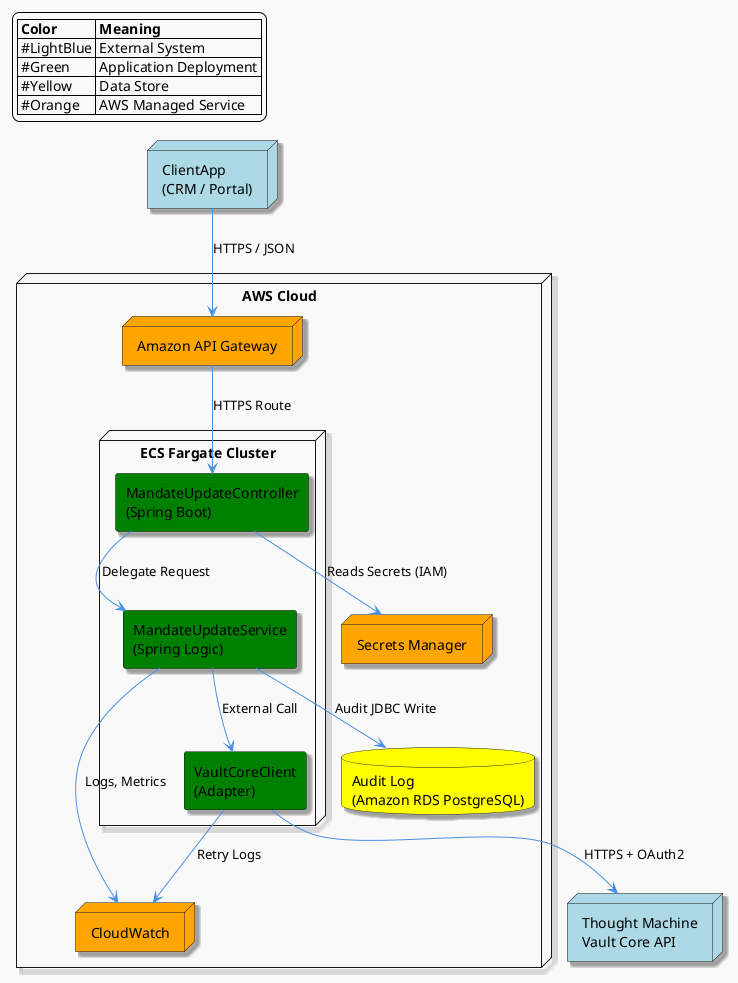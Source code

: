 @startuml DirectDebitMandateUpdateDeployment
skinparam backgroundColor #F9F9F9
skinparam defaultFontName "Consolas"
skinparam ArrowColor #4A90E2
skinparam componentStyle rectangle
skinparam Shadowing true

' === Legend ===
legend top left
|= Color |= Meaning |
| #LightBlue | External System |
| #Green | Application Deployment |
| #Yellow | Data Store |
| #Orange | AWS Managed Service |
endlegend

' === Nodes ===
node "ClientApp\n(CRM / Portal)" as ClientApp #LightBlue

node "AWS Cloud" {
  node "Amazon API Gateway" as ApiGateway #Orange
  node "Secrets Manager" as Secrets #Orange
  node "CloudWatch" as Monitoring #Orange

  node "ECS Fargate Cluster" {
    component "MandateUpdateController\n(Spring Boot)" as WebAPI #Green
    component "MandateUpdateService\n(Spring Logic)" as ServiceLayer #Green
    component "VaultCoreClient\n(Adapter)" as AdapterClient #Green
  }

  database "Audit Log\n(Amazon RDS PostgreSQL)" as AuditStore #Yellow
}

node "Thought Machine\nVault Core API" as ThoughtMachine #LightBlue

' === Relationships ===
ClientApp --> ApiGateway : HTTPS / JSON
ApiGateway --> WebAPI : HTTPS Route
WebAPI --> ServiceLayer : Delegate Request
ServiceLayer --> AdapterClient : External Call
AdapterClient --> ThoughtMachine : HTTPS + OAuth2

WebAPI --> Secrets : Reads Secrets (IAM)
ServiceLayer --> Monitoring : Logs, Metrics
AdapterClient --> Monitoring : Retry Logs
ServiceLayer --> AuditStore : Audit JDBC Write

@enduml
